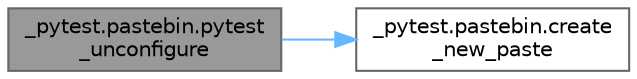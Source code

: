 digraph "_pytest.pastebin.pytest_unconfigure"
{
 // LATEX_PDF_SIZE
  bgcolor="transparent";
  edge [fontname=Helvetica,fontsize=10,labelfontname=Helvetica,labelfontsize=10];
  node [fontname=Helvetica,fontsize=10,shape=box,height=0.2,width=0.4];
  rankdir="LR";
  Node1 [id="Node000001",label="_pytest.pastebin.pytest\l_unconfigure",height=0.2,width=0.4,color="gray40", fillcolor="grey60", style="filled", fontcolor="black",tooltip=" "];
  Node1 -> Node2 [id="edge1_Node000001_Node000002",color="steelblue1",style="solid",tooltip=" "];
  Node2 [id="Node000002",label="_pytest.pastebin.create\l_new_paste",height=0.2,width=0.4,color="grey40", fillcolor="white", style="filled",URL="$namespace__pytest_1_1pastebin.html#aa43dcffc9b50ad7eb362f05beff9a8fc",tooltip=" "];
}
